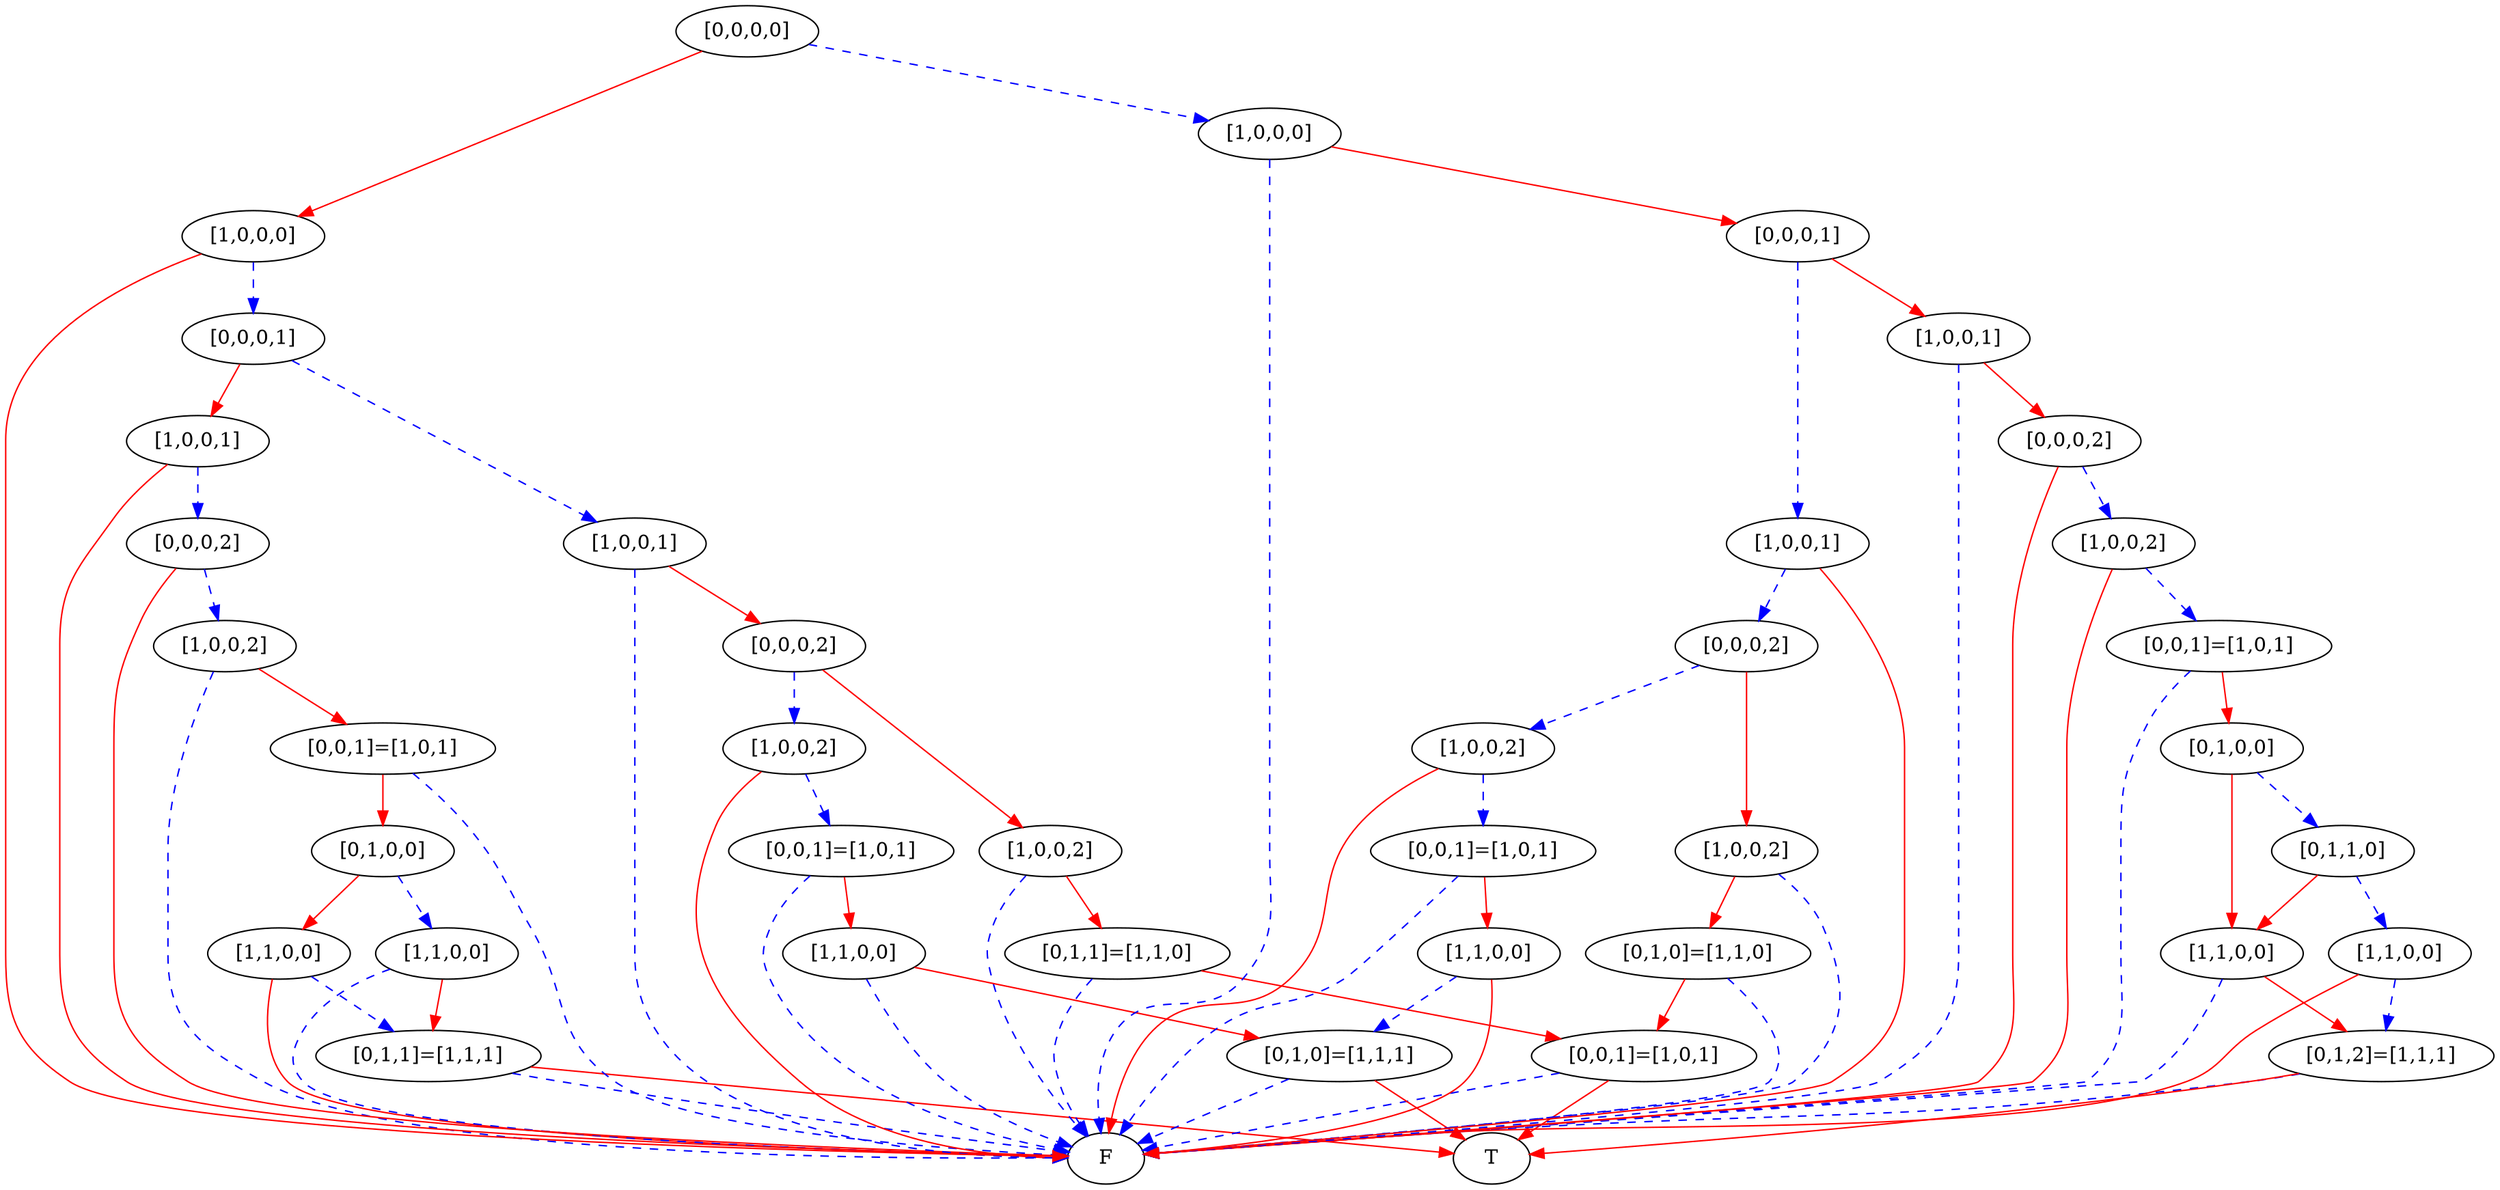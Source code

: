 digraph {
    1 [label=F];
    2 [label=T];
    3 [label="[0,1,1]=[1,1,1]"];
    4 [label="[1,1,0,0]"];
    5 [label="[1,1,0,0]"];
    6 [label="[0,1,0,0]"];
    7 [label="[0,0,1]=[1,0,1]"];
    8 [label="[1,0,0,2]"];
    9 [label="[0,0,0,2]"];
    10 [label="[1,0,0,1]"];
    11 [label="[0,0,1]=[1,0,1]"];
    12 [label="[0,1,1]=[1,1,0]"];
    13 [label="[1,0,0,2]"];
    14 [label="[0,1,0]=[1,1,1]"];
    15 [label="[1,1,0,0]"];
    16 [label="[0,0,1]=[1,0,1]"];
    17 [label="[1,0,0,2]"];
    18 [label="[0,0,0,2]"];
    19 [label="[1,0,0,1]"];
    20 [label="[0,0,0,1]"];
    21 [label="[1,0,0,0]"];
    22 [label="[0,1,2]=[1,1,1]"];
    23 [label="[1,1,0,0]"];
    24 [label="[1,1,0,0]"];
    25 [label="[0,1,1,0]"];
    26 [label="[0,1,0,0]"];
    27 [label="[0,0,1]=[1,0,1]"];
    28 [label="[1,0,0,2]"];
    29 [label="[0,0,0,2]"];
    30 [label="[1,0,0,1]"];
    31 [label="[0,1,0]=[1,1,0]"];
    32 [label="[1,0,0,2]"];
    33 [label="[1,1,0,0]"];
    34 [label="[0,0,1]=[1,0,1]"];
    35 [label="[1,0,0,2]"];
    36 [label="[0,0,0,2]"];
    37 [label="[1,0,0,1]"];
    38 [label="[0,0,0,1]"];
    39 [label="[1,0,0,0]"];
    40 [label="[0,0,0,0]"];
    3 -> 1 [style=dashed
           ,color=blue];
    3 -> 2 [color=red];
    4 -> 3 [style=dashed
           ,color=blue];
    4 -> 1 [color=red];
    5 -> 3 [color=red];
    5 -> 1 [style=dashed
           ,color=blue];
    6 -> 4 [color=red];
    6 -> 5 [style=dashed
           ,color=blue];
    7 -> 6 [color=red];
    7 -> 1 [style=dashed
           ,color=blue];
    8 -> 7 [color=red];
    8 -> 1 [style=dashed
           ,color=blue];
    9 -> 8 [style=dashed
           ,color=blue];
    9 -> 1 [color=red];
    10 -> 9 [style=dashed
            ,color=blue];
    10 -> 1 [color=red];
    11 -> 1 [style=dashed
            ,color=blue];
    11 -> 2 [color=red];
    12 -> 11 [color=red];
    12 -> 1 [style=dashed
            ,color=blue];
    13 -> 12 [color=red];
    13 -> 1 [style=dashed
            ,color=blue];
    14 -> 1 [style=dashed
            ,color=blue];
    14 -> 2 [color=red];
    15 -> 14 [color=red];
    15 -> 1 [style=dashed
            ,color=blue];
    16 -> 15 [color=red];
    16 -> 1 [style=dashed
            ,color=blue];
    17 -> 16 [style=dashed
             ,color=blue];
    17 -> 1 [color=red];
    18 -> 13 [color=red];
    18 -> 17 [style=dashed
             ,color=blue];
    19 -> 18 [color=red];
    19 -> 1 [style=dashed
            ,color=blue];
    20 -> 10 [color=red];
    20 -> 19 [style=dashed
             ,color=blue];
    21 -> 20 [style=dashed
             ,color=blue];
    21 -> 1 [color=red];
    22 -> 1 [style=dashed
            ,color=blue];
    22 -> 2 [color=red];
    23 -> 22 [color=red];
    23 -> 1 [style=dashed
            ,color=blue];
    24 -> 22 [style=dashed
             ,color=blue];
    24 -> 1 [color=red];
    25 -> 23 [color=red];
    25 -> 24 [style=dashed
             ,color=blue];
    26 -> 23 [color=red];
    26 -> 25 [style=dashed
             ,color=blue];
    27 -> 26 [color=red];
    27 -> 1 [style=dashed
            ,color=blue];
    28 -> 27 [style=dashed
             ,color=blue];
    28 -> 1 [color=red];
    29 -> 28 [style=dashed
             ,color=blue];
    29 -> 1 [color=red];
    30 -> 29 [color=red];
    30 -> 1 [style=dashed
            ,color=blue];
    31 -> 11 [color=red];
    31 -> 1 [style=dashed
            ,color=blue];
    32 -> 31 [color=red];
    32 -> 1 [style=dashed
            ,color=blue];
    33 -> 14 [style=dashed
             ,color=blue];
    33 -> 1 [color=red];
    34 -> 33 [color=red];
    34 -> 1 [style=dashed
            ,color=blue];
    35 -> 34 [style=dashed
             ,color=blue];
    35 -> 1 [color=red];
    36 -> 32 [color=red];
    36 -> 35 [style=dashed
             ,color=blue];
    37 -> 36 [style=dashed
             ,color=blue];
    37 -> 1 [color=red];
    38 -> 30 [color=red];
    38 -> 37 [style=dashed
             ,color=blue];
    39 -> 38 [color=red];
    39 -> 1 [style=dashed
            ,color=blue];
    40 -> 21 [color=red];
    40 -> 39 [style=dashed
             ,color=blue];
}